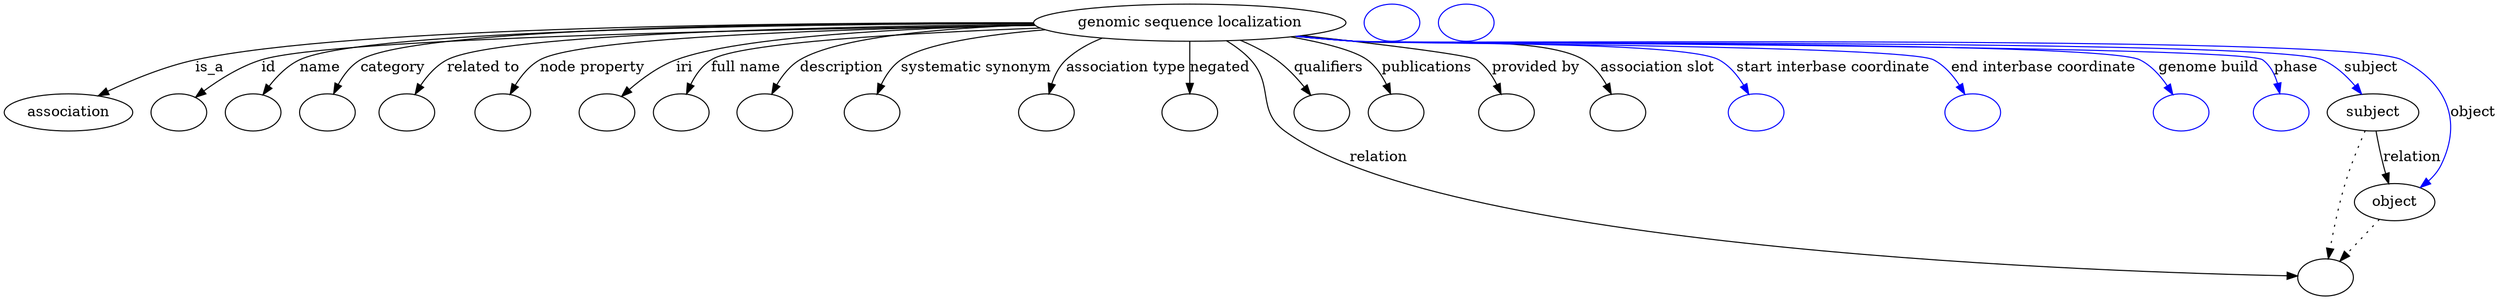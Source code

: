 digraph {
	graph [bb="0,0,2014.6,281"];
	node [label="\N"];
	"genomic sequence localization"	 [height=0.5,
		label="genomic sequence localization",
		pos="980.4,263",
		width=3.2955];
	association	 [height=0.5,
		pos="49.402,177",
		width=1.3723];
	"genomic sequence localization" -> association	 [label=is_a,
		lp="188.68,220",
		pos="e,78.417,191.57 863.51,259.88 656.73,254.06 242.03,240.85 176.85,227 145.86,220.42 112.58,207.13 87.809,195.91"];
	id	 [color=black,
		height=0.5,
		label="",
		pos="143.4,177",
		width=0.75];
	"genomic sequence localization" -> id	 [color=black,
		label=id,
		lp="244.85,220",
		pos="e,162.39,190.19 863.16,260.09 669.19,254.87 296.94,242.94 238.51,227 214.34,220.41 189.35,206.97 171.06,195.68",
		style=solid];
	name	 [color=black,
		height=0.5,
		label="",
		pos="215.4,177",
		width=0.75];
	"genomic sequence localization" -> name	 [color=black,
		label=name,
		lp="293.56,220",
		pos="e,229.65,192.77 862.37,260.89 676.47,256.97 331.06,247.08 278.08,227 262.79,221.2 248.33,210.2 237.16,199.98",
		style=solid];
	category	 [color=black,
		height=0.5,
		label="",
		pos="287.4,177",
		width=0.75];
	"genomic sequence localization" -> category	 [color=black,
		label=category,
		lp="354.5,220",
		pos="e,296.97,194.13 862.18,261.46 687.62,258.43 376.48,249.87 330.21,227 319.23,221.57 309.94,211.92 302.85,202.54",
		style=solid];
	"related to"	 [color=black,
		height=0.5,
		label="",
		pos="359.4,177",
		width=0.75];
	"genomic sequence localization" -> "related to"	 [color=black,
		label="related to",
		lp="425.64,220",
		pos="e,368.23,194.57 862.46,260.82 704.35,257.11 438.81,247.86 398.93,227 388.67,221.64 380.2,212.31 373.77,203.16",
		style=solid];
	"node property"	 [color=black,
		height=0.5,
		label="",
		pos="432.4,177",
		width=0.75];
	"genomic sequence localization" -> "node property"	 [color=black,
		label="node property",
		lp="510.47,220",
		pos="e,441.03,194.52 863.69,259.74 724.11,255.07 504.95,244.98 471.26,227 461.12,221.59 452.78,212.25 446.46,203.1",
		style=solid];
	iri	 [color=black,
		height=0.5,
		label="",
		pos="504.4,177",
		width=0.75];
	"genomic sequence localization" -> iri	 [color=black,
		label=iri,
		lp="586.62,220",
		pos="e,520.8,191.37 864.5,258.88 765.29,254.19 630.68,244.78 579.96,227 561.4,220.49 542.94,208.41 528.92,197.76",
		style=solid];
	"full name"	 [color=black,
		height=0.5,
		label="",
		pos="576.4,177",
		width=0.75];
	"genomic sequence localization" -> "full name"	 [color=black,
		label="full name",
		lp="637.03,220",
		pos="e,583.63,194.86 868.32,256.92 767.53,250.67 632.03,240.03 610.14,227 601.06,221.59 593.89,212.68 588.55,203.86",
		style=solid];
	description	 [color=black,
		height=0.5,
		label="",
		pos="648.4,177",
		width=0.75];
	"genomic sequence localization" -> description	 [color=black,
		label=description,
		lp="712.51,220",
		pos="e,655.35,194.76 864.35,259.02 793.68,254.7 711.38,245.71 681.19,227 672.29,221.48 665.31,212.54 660.12,203.73",
		style=solid];
	"systematic synonym"	 [color=black,
		height=0.5,
		label="",
		pos="730.4,177",
		width=0.75];
	"genomic sequence localization" -> "systematic synonym"	 [color=black,
		label="systematic synonym",
		lp="818.37,220",
		pos="e,736.51,194.56 876.11,254.31 829,248.72 779.64,240 760.47,227 752.09,221.32 745.68,212.46 740.97,203.77",
		style=solid];
	"association type"	 [color=black,
		height=0.5,
		label="",
		pos="867.4,177",
		width=0.75];
	"genomic sequence localization" -> "association type"	 [color=black,
		label="association type",
		lp="932.31,220",
		pos="e,870.56,195.2 917.96,247.49 906.47,242.43 895.35,235.76 886.59,227 880.58,220.99 876.42,212.9 873.55,204.98",
		style=solid];
	negated	 [color=black,
		height=0.5,
		label="",
		pos="980.4,177",
		width=0.75];
	"genomic sequence localization" -> negated	 [color=black,
		label=negated,
		lp="1002.2,220",
		pos="e,980.4,195.21 980.4,244.76 980.4,233.36 980.4,218.43 980.4,205.49",
		style=solid];
	relation	 [color=black,
		height=0.5,
		label="",
		pos="1875.4,18",
		width=0.75];
	"genomic sequence localization" -> relation	 [color=black,
		label=relation,
		lp="1138.8,134",
		pos="e,1848.5,19.396 1006.5,245.35 1013.2,239.99 1020,233.72 1025.4,227 1046.4,200.75 1031.6,179.19 1058.4,159 1184.7,64.022 1695.2,28.251 \
1838.1,19.987",
		style=solid];
	qualifiers	 [color=black,
		height=0.5,
		label="",
		pos="1094.4,177",
		width=0.75];
	"genomic sequence localization" -> qualifiers	 [color=black,
		label=qualifiers,
		lp="1091.5,220",
		pos="e,1082.6,193.29 1019.7,246.02 1030.2,240.66 1041.1,234.22 1050.4,227 1059.9,219.6 1068.9,209.95 1076.3,201.1",
		style=solid];
	publications	 [color=black,
		height=0.5,
		label="",
		pos="1166.4,177",
		width=0.75];
	"genomic sequence localization" -> publications	 [color=black,
		label=publications,
		lp="1173.6,220",
		pos="e,1155.3,193.76 1064.2,250.18 1083.9,244.9 1104.1,237.46 1121.4,227 1132,220.61 1141.5,210.98 1149,201.87",
		style=solid];
	"provided by"	 [color=black,
		height=0.5,
		label="",
		pos="1238.4,177",
		width=0.75];
	"genomic sequence localization" -> "provided by"	 [color=black,
		label="provided by",
		lp="1258,220",
		pos="e,1233.2,195.05 1066.1,250.53 1130.6,241.02 1208.3,229.18 1211.4,227 1219.2,221.46 1225,212.9 1229.2,204.42",
		style=solid];
	"association slot"	 [color=black,
		height=0.5,
		label="",
		pos="1328.4,177",
		width=0.75];
	"genomic sequence localization" -> "association slot"	 [color=black,
		label="association slot",
		lp="1353.4,220",
		pos="e,1321.4,194.85 1065.7,250.47 1080,248.53 1094.6,246.64 1108.4,245 1149.9,240.09 1259.6,248.52 1295.4,227 1304.4,221.59 1311.4,212.67 \
1316.6,203.85",
		style=solid];
	"start interbase coordinate"	 [color=blue,
		height=0.5,
		label="",
		pos="1437.4,177",
		width=0.75];
	"genomic sequence localization" -> "start interbase coordinate"	 [color=blue,
		label="start interbase coordinate",
		lp="1486.8,220",
		pos="e,1429.4,194.54 1064.3,250.25 1079,248.29 1094.1,246.44 1108.4,245 1140.7,241.73 1371.8,242.52 1400.4,227 1410.2,221.66 1418.2,212.47 \
1424.1,203.41",
		style=solid];
	"end interbase coordinate"	 [color=blue,
		height=0.5,
		label="",
		pos="1601.4,177",
		width=0.75];
	"genomic sequence localization" -> "end interbase coordinate"	 [color=blue,
		label="end interbase coordinate",
		lp="1647.8,220",
		pos="e,1592.8,194.17 1063.6,250.07 1078.5,248.11 1093.9,246.31 1108.4,245 1158.6,240.49 1516.4,249.72 1561.4,227 1572,221.63 1580.8,211.99 \
1587.3,202.6",
		style=solid];
	"genome build"	 [color=blue,
		height=0.5,
		label="",
		pos="1761.4,177",
		width=0.75];
	"genomic sequence localization" -> "genome build"	 [color=blue,
		label="genome build",
		lp="1776.7,220",
		pos="e,1752.5,194.23 1062.9,250.04 1078,248.05 1093.6,246.25 1108.4,245 1142.3,242.13 1689.9,242 1720.4,227 1731.2,221.69 1740.1,212.07 \
1746.9,202.66",
		style=solid];
	phase	 [color=blue,
		height=0.5,
		label="",
		pos="1836.4,177",
		width=0.75];
	"genomic sequence localization" -> phase	 [color=blue,
		label=phase,
		lp="1845.3,220",
		pos="e,1835.2,195.28 1062.9,249.99 1078,248.01 1093.6,246.22 1108.4,245 1147.8,241.74 1787.6,250.41 1819.4,227 1826.4,221.82 1830.6,213.58 \
1833,205.26",
		style=solid];
	subject	 [height=0.5,
		pos="1916.4,177",
		width=0.97656];
	"genomic sequence localization" -> subject	 [color=blue,
		label=subject,
		lp="1906.2,220",
		pos="e,1904.3,194.33 1062.9,249.97 1078,247.99 1093.6,246.21 1108.4,245 1150.3,241.57 1826.6,243.37 1865.4,227 1877.9,221.72 1889,211.83 \
1897.7,202.22",
		style=solid];
	object	 [height=0.5,
		pos="1935.4,91",
		width=0.88096];
	"genomic sequence localization" -> object	 [color=blue,
		label=object,
		lp="1997.5,177",
		pos="e,1955.7,104.82 1062.5,249.99 1077.7,248 1093.5,246.2 1108.4,245 1153.9,241.31 1888.7,245.62 1930.4,227 1974.6,207.28 1992.5,171.44 \
1973.4,127 1971,121.44 1967.3,116.33 1963.1,111.82",
		style=solid];
	subject -> relation	 [pos="e,1878.6,35.918 1910.1,159.26 1905.4,145.63 1899,126.27 1894.4,109 1888.8,88.005 1883.9,63.934 1880.4,45.824",
		style=dotted];
	subject -> object	 [label=relation,
		lp="1947.8,134",
		pos="e,1931.4,108.92 1920.4,158.76 1923,147.17 1926.4,131.93 1929.3,118.84"];
	"genomic sequence localization subject"	 [color=blue,
		height=0.5,
		label="",
		pos="1144.4,263",
		width=0.75];
	object -> relation	 [pos="e,1888.6,33.998 1921.8,74.435 1913.9,64.781 1903.7,52.443 1894.9,41.766",
		style=dotted];
	"genomic sequence localization object"	 [color=blue,
		height=0.5,
		label="",
		pos="1216.4,263",
		width=0.75];
}
